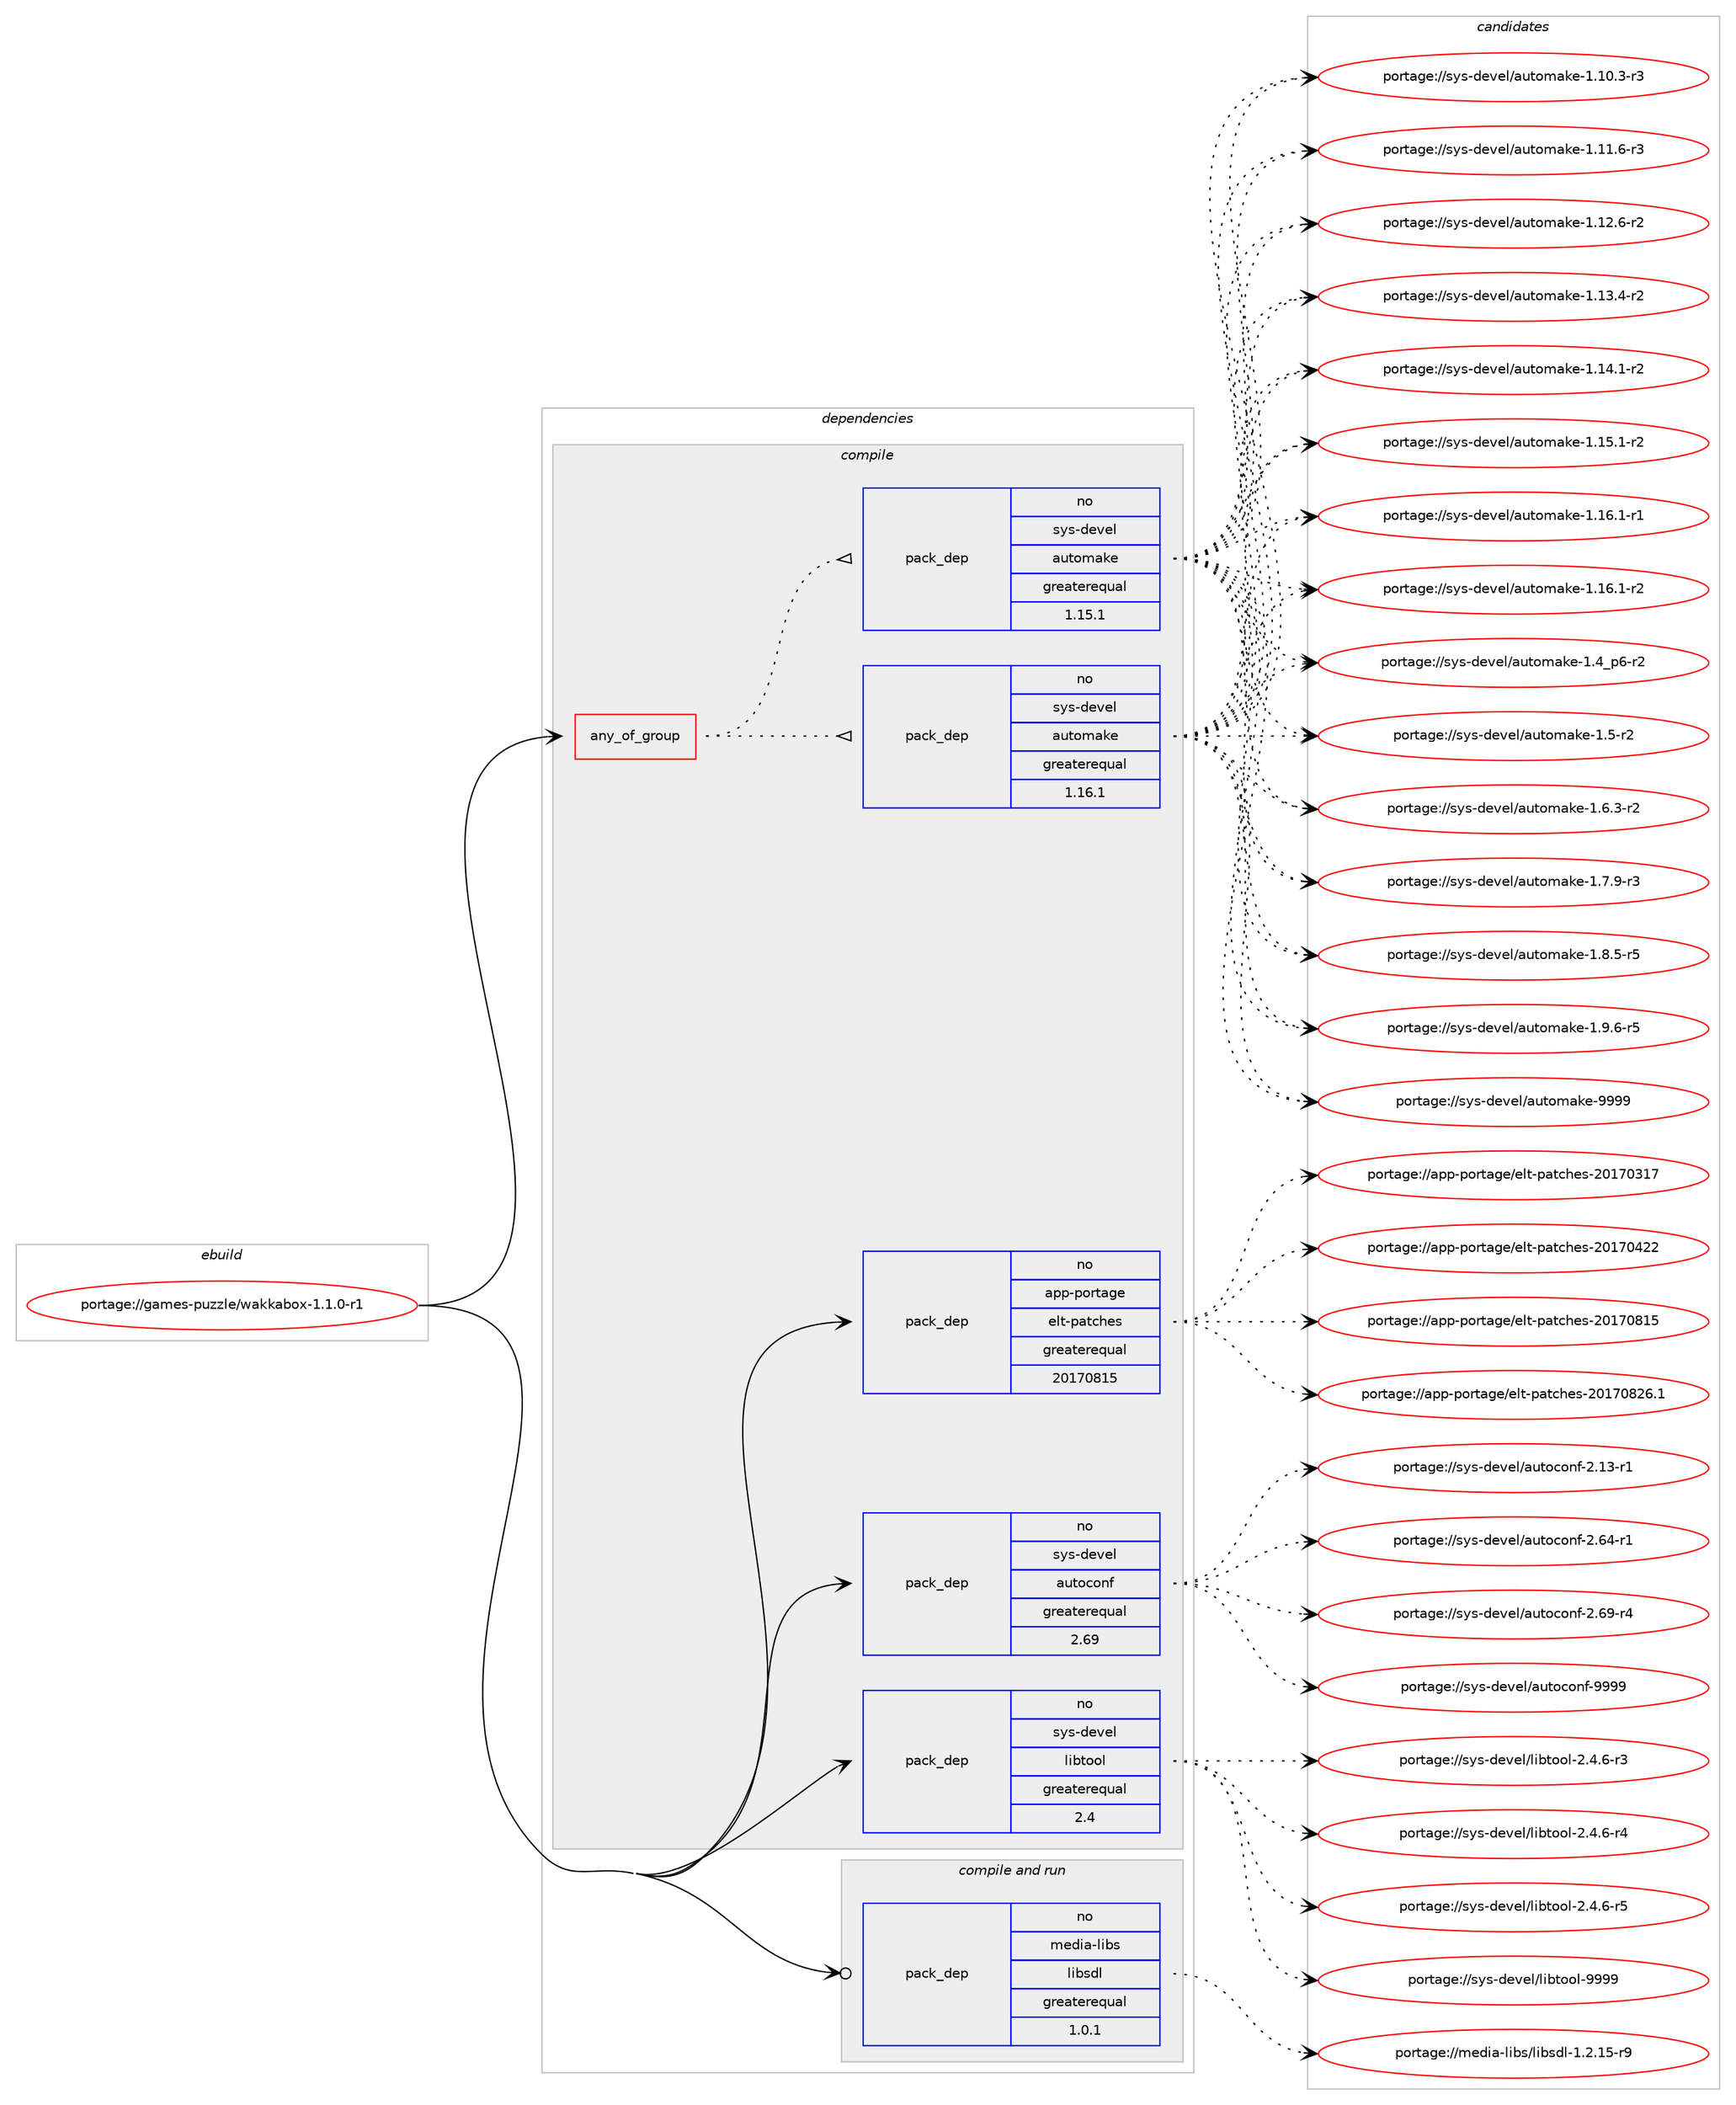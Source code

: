 digraph prolog {

# *************
# Graph options
# *************

newrank=true;
concentrate=true;
compound=true;
graph [rankdir=LR,fontname=Helvetica,fontsize=10,ranksep=1.5];#, ranksep=2.5, nodesep=0.2];
edge  [arrowhead=vee];
node  [fontname=Helvetica,fontsize=10];

# **********
# The ebuild
# **********

subgraph cluster_leftcol {
color=gray;
rank=same;
label=<<i>ebuild</i>>;
id [label="portage://games-puzzle/wakkabox-1.1.0-r1", color=red, width=4, href="../games-puzzle/wakkabox-1.1.0-r1.svg"];
}

# ****************
# The dependencies
# ****************

subgraph cluster_midcol {
color=gray;
label=<<i>dependencies</i>>;
subgraph cluster_compile {
fillcolor="#eeeeee";
style=filled;
label=<<i>compile</i>>;
subgraph any3936 {
dependency275107 [label=<<TABLE BORDER="0" CELLBORDER="1" CELLSPACING="0" CELLPADDING="4"><TR><TD CELLPADDING="10">any_of_group</TD></TR></TABLE>>, shape=none, color=red];subgraph pack197572 {
dependency275108 [label=<<TABLE BORDER="0" CELLBORDER="1" CELLSPACING="0" CELLPADDING="4" WIDTH="220"><TR><TD ROWSPAN="6" CELLPADDING="30">pack_dep</TD></TR><TR><TD WIDTH="110">no</TD></TR><TR><TD>sys-devel</TD></TR><TR><TD>automake</TD></TR><TR><TD>greaterequal</TD></TR><TR><TD>1.16.1</TD></TR></TABLE>>, shape=none, color=blue];
}
dependency275107:e -> dependency275108:w [weight=20,style="dotted",arrowhead="oinv"];
subgraph pack197573 {
dependency275109 [label=<<TABLE BORDER="0" CELLBORDER="1" CELLSPACING="0" CELLPADDING="4" WIDTH="220"><TR><TD ROWSPAN="6" CELLPADDING="30">pack_dep</TD></TR><TR><TD WIDTH="110">no</TD></TR><TR><TD>sys-devel</TD></TR><TR><TD>automake</TD></TR><TR><TD>greaterequal</TD></TR><TR><TD>1.15.1</TD></TR></TABLE>>, shape=none, color=blue];
}
dependency275107:e -> dependency275109:w [weight=20,style="dotted",arrowhead="oinv"];
}
id:e -> dependency275107:w [weight=20,style="solid",arrowhead="vee"];
subgraph pack197574 {
dependency275110 [label=<<TABLE BORDER="0" CELLBORDER="1" CELLSPACING="0" CELLPADDING="4" WIDTH="220"><TR><TD ROWSPAN="6" CELLPADDING="30">pack_dep</TD></TR><TR><TD WIDTH="110">no</TD></TR><TR><TD>app-portage</TD></TR><TR><TD>elt-patches</TD></TR><TR><TD>greaterequal</TD></TR><TR><TD>20170815</TD></TR></TABLE>>, shape=none, color=blue];
}
id:e -> dependency275110:w [weight=20,style="solid",arrowhead="vee"];
subgraph pack197575 {
dependency275111 [label=<<TABLE BORDER="0" CELLBORDER="1" CELLSPACING="0" CELLPADDING="4" WIDTH="220"><TR><TD ROWSPAN="6" CELLPADDING="30">pack_dep</TD></TR><TR><TD WIDTH="110">no</TD></TR><TR><TD>sys-devel</TD></TR><TR><TD>autoconf</TD></TR><TR><TD>greaterequal</TD></TR><TR><TD>2.69</TD></TR></TABLE>>, shape=none, color=blue];
}
id:e -> dependency275111:w [weight=20,style="solid",arrowhead="vee"];
subgraph pack197576 {
dependency275112 [label=<<TABLE BORDER="0" CELLBORDER="1" CELLSPACING="0" CELLPADDING="4" WIDTH="220"><TR><TD ROWSPAN="6" CELLPADDING="30">pack_dep</TD></TR><TR><TD WIDTH="110">no</TD></TR><TR><TD>sys-devel</TD></TR><TR><TD>libtool</TD></TR><TR><TD>greaterequal</TD></TR><TR><TD>2.4</TD></TR></TABLE>>, shape=none, color=blue];
}
id:e -> dependency275112:w [weight=20,style="solid",arrowhead="vee"];
}
subgraph cluster_compileandrun {
fillcolor="#eeeeee";
style=filled;
label=<<i>compile and run</i>>;
subgraph pack197577 {
dependency275113 [label=<<TABLE BORDER="0" CELLBORDER="1" CELLSPACING="0" CELLPADDING="4" WIDTH="220"><TR><TD ROWSPAN="6" CELLPADDING="30">pack_dep</TD></TR><TR><TD WIDTH="110">no</TD></TR><TR><TD>media-libs</TD></TR><TR><TD>libsdl</TD></TR><TR><TD>greaterequal</TD></TR><TR><TD>1.0.1</TD></TR></TABLE>>, shape=none, color=blue];
}
id:e -> dependency275113:w [weight=20,style="solid",arrowhead="odotvee"];
}
subgraph cluster_run {
fillcolor="#eeeeee";
style=filled;
label=<<i>run</i>>;
}
}

# **************
# The candidates
# **************

subgraph cluster_choices {
rank=same;
color=gray;
label=<<i>candidates</i>>;

subgraph choice197572 {
color=black;
nodesep=1;
choiceportage11512111545100101118101108479711711611110997107101454946494846514511451 [label="portage://sys-devel/automake-1.10.3-r3", color=red, width=4,href="../sys-devel/automake-1.10.3-r3.svg"];
choiceportage11512111545100101118101108479711711611110997107101454946494946544511451 [label="portage://sys-devel/automake-1.11.6-r3", color=red, width=4,href="../sys-devel/automake-1.11.6-r3.svg"];
choiceportage11512111545100101118101108479711711611110997107101454946495046544511450 [label="portage://sys-devel/automake-1.12.6-r2", color=red, width=4,href="../sys-devel/automake-1.12.6-r2.svg"];
choiceportage11512111545100101118101108479711711611110997107101454946495146524511450 [label="portage://sys-devel/automake-1.13.4-r2", color=red, width=4,href="../sys-devel/automake-1.13.4-r2.svg"];
choiceportage11512111545100101118101108479711711611110997107101454946495246494511450 [label="portage://sys-devel/automake-1.14.1-r2", color=red, width=4,href="../sys-devel/automake-1.14.1-r2.svg"];
choiceportage11512111545100101118101108479711711611110997107101454946495346494511450 [label="portage://sys-devel/automake-1.15.1-r2", color=red, width=4,href="../sys-devel/automake-1.15.1-r2.svg"];
choiceportage11512111545100101118101108479711711611110997107101454946495446494511449 [label="portage://sys-devel/automake-1.16.1-r1", color=red, width=4,href="../sys-devel/automake-1.16.1-r1.svg"];
choiceportage11512111545100101118101108479711711611110997107101454946495446494511450 [label="portage://sys-devel/automake-1.16.1-r2", color=red, width=4,href="../sys-devel/automake-1.16.1-r2.svg"];
choiceportage115121115451001011181011084797117116111109971071014549465295112544511450 [label="portage://sys-devel/automake-1.4_p6-r2", color=red, width=4,href="../sys-devel/automake-1.4_p6-r2.svg"];
choiceportage11512111545100101118101108479711711611110997107101454946534511450 [label="portage://sys-devel/automake-1.5-r2", color=red, width=4,href="../sys-devel/automake-1.5-r2.svg"];
choiceportage115121115451001011181011084797117116111109971071014549465446514511450 [label="portage://sys-devel/automake-1.6.3-r2", color=red, width=4,href="../sys-devel/automake-1.6.3-r2.svg"];
choiceportage115121115451001011181011084797117116111109971071014549465546574511451 [label="portage://sys-devel/automake-1.7.9-r3", color=red, width=4,href="../sys-devel/automake-1.7.9-r3.svg"];
choiceportage115121115451001011181011084797117116111109971071014549465646534511453 [label="portage://sys-devel/automake-1.8.5-r5", color=red, width=4,href="../sys-devel/automake-1.8.5-r5.svg"];
choiceportage115121115451001011181011084797117116111109971071014549465746544511453 [label="portage://sys-devel/automake-1.9.6-r5", color=red, width=4,href="../sys-devel/automake-1.9.6-r5.svg"];
choiceportage115121115451001011181011084797117116111109971071014557575757 [label="portage://sys-devel/automake-9999", color=red, width=4,href="../sys-devel/automake-9999.svg"];
dependency275108:e -> choiceportage11512111545100101118101108479711711611110997107101454946494846514511451:w [style=dotted,weight="100"];
dependency275108:e -> choiceportage11512111545100101118101108479711711611110997107101454946494946544511451:w [style=dotted,weight="100"];
dependency275108:e -> choiceportage11512111545100101118101108479711711611110997107101454946495046544511450:w [style=dotted,weight="100"];
dependency275108:e -> choiceportage11512111545100101118101108479711711611110997107101454946495146524511450:w [style=dotted,weight="100"];
dependency275108:e -> choiceportage11512111545100101118101108479711711611110997107101454946495246494511450:w [style=dotted,weight="100"];
dependency275108:e -> choiceportage11512111545100101118101108479711711611110997107101454946495346494511450:w [style=dotted,weight="100"];
dependency275108:e -> choiceportage11512111545100101118101108479711711611110997107101454946495446494511449:w [style=dotted,weight="100"];
dependency275108:e -> choiceportage11512111545100101118101108479711711611110997107101454946495446494511450:w [style=dotted,weight="100"];
dependency275108:e -> choiceportage115121115451001011181011084797117116111109971071014549465295112544511450:w [style=dotted,weight="100"];
dependency275108:e -> choiceportage11512111545100101118101108479711711611110997107101454946534511450:w [style=dotted,weight="100"];
dependency275108:e -> choiceportage115121115451001011181011084797117116111109971071014549465446514511450:w [style=dotted,weight="100"];
dependency275108:e -> choiceportage115121115451001011181011084797117116111109971071014549465546574511451:w [style=dotted,weight="100"];
dependency275108:e -> choiceportage115121115451001011181011084797117116111109971071014549465646534511453:w [style=dotted,weight="100"];
dependency275108:e -> choiceportage115121115451001011181011084797117116111109971071014549465746544511453:w [style=dotted,weight="100"];
dependency275108:e -> choiceportage115121115451001011181011084797117116111109971071014557575757:w [style=dotted,weight="100"];
}
subgraph choice197573 {
color=black;
nodesep=1;
choiceportage11512111545100101118101108479711711611110997107101454946494846514511451 [label="portage://sys-devel/automake-1.10.3-r3", color=red, width=4,href="../sys-devel/automake-1.10.3-r3.svg"];
choiceportage11512111545100101118101108479711711611110997107101454946494946544511451 [label="portage://sys-devel/automake-1.11.6-r3", color=red, width=4,href="../sys-devel/automake-1.11.6-r3.svg"];
choiceportage11512111545100101118101108479711711611110997107101454946495046544511450 [label="portage://sys-devel/automake-1.12.6-r2", color=red, width=4,href="../sys-devel/automake-1.12.6-r2.svg"];
choiceportage11512111545100101118101108479711711611110997107101454946495146524511450 [label="portage://sys-devel/automake-1.13.4-r2", color=red, width=4,href="../sys-devel/automake-1.13.4-r2.svg"];
choiceportage11512111545100101118101108479711711611110997107101454946495246494511450 [label="portage://sys-devel/automake-1.14.1-r2", color=red, width=4,href="../sys-devel/automake-1.14.1-r2.svg"];
choiceportage11512111545100101118101108479711711611110997107101454946495346494511450 [label="portage://sys-devel/automake-1.15.1-r2", color=red, width=4,href="../sys-devel/automake-1.15.1-r2.svg"];
choiceportage11512111545100101118101108479711711611110997107101454946495446494511449 [label="portage://sys-devel/automake-1.16.1-r1", color=red, width=4,href="../sys-devel/automake-1.16.1-r1.svg"];
choiceportage11512111545100101118101108479711711611110997107101454946495446494511450 [label="portage://sys-devel/automake-1.16.1-r2", color=red, width=4,href="../sys-devel/automake-1.16.1-r2.svg"];
choiceportage115121115451001011181011084797117116111109971071014549465295112544511450 [label="portage://sys-devel/automake-1.4_p6-r2", color=red, width=4,href="../sys-devel/automake-1.4_p6-r2.svg"];
choiceportage11512111545100101118101108479711711611110997107101454946534511450 [label="portage://sys-devel/automake-1.5-r2", color=red, width=4,href="../sys-devel/automake-1.5-r2.svg"];
choiceportage115121115451001011181011084797117116111109971071014549465446514511450 [label="portage://sys-devel/automake-1.6.3-r2", color=red, width=4,href="../sys-devel/automake-1.6.3-r2.svg"];
choiceportage115121115451001011181011084797117116111109971071014549465546574511451 [label="portage://sys-devel/automake-1.7.9-r3", color=red, width=4,href="../sys-devel/automake-1.7.9-r3.svg"];
choiceportage115121115451001011181011084797117116111109971071014549465646534511453 [label="portage://sys-devel/automake-1.8.5-r5", color=red, width=4,href="../sys-devel/automake-1.8.5-r5.svg"];
choiceportage115121115451001011181011084797117116111109971071014549465746544511453 [label="portage://sys-devel/automake-1.9.6-r5", color=red, width=4,href="../sys-devel/automake-1.9.6-r5.svg"];
choiceportage115121115451001011181011084797117116111109971071014557575757 [label="portage://sys-devel/automake-9999", color=red, width=4,href="../sys-devel/automake-9999.svg"];
dependency275109:e -> choiceportage11512111545100101118101108479711711611110997107101454946494846514511451:w [style=dotted,weight="100"];
dependency275109:e -> choiceportage11512111545100101118101108479711711611110997107101454946494946544511451:w [style=dotted,weight="100"];
dependency275109:e -> choiceportage11512111545100101118101108479711711611110997107101454946495046544511450:w [style=dotted,weight="100"];
dependency275109:e -> choiceportage11512111545100101118101108479711711611110997107101454946495146524511450:w [style=dotted,weight="100"];
dependency275109:e -> choiceportage11512111545100101118101108479711711611110997107101454946495246494511450:w [style=dotted,weight="100"];
dependency275109:e -> choiceportage11512111545100101118101108479711711611110997107101454946495346494511450:w [style=dotted,weight="100"];
dependency275109:e -> choiceportage11512111545100101118101108479711711611110997107101454946495446494511449:w [style=dotted,weight="100"];
dependency275109:e -> choiceportage11512111545100101118101108479711711611110997107101454946495446494511450:w [style=dotted,weight="100"];
dependency275109:e -> choiceportage115121115451001011181011084797117116111109971071014549465295112544511450:w [style=dotted,weight="100"];
dependency275109:e -> choiceportage11512111545100101118101108479711711611110997107101454946534511450:w [style=dotted,weight="100"];
dependency275109:e -> choiceportage115121115451001011181011084797117116111109971071014549465446514511450:w [style=dotted,weight="100"];
dependency275109:e -> choiceportage115121115451001011181011084797117116111109971071014549465546574511451:w [style=dotted,weight="100"];
dependency275109:e -> choiceportage115121115451001011181011084797117116111109971071014549465646534511453:w [style=dotted,weight="100"];
dependency275109:e -> choiceportage115121115451001011181011084797117116111109971071014549465746544511453:w [style=dotted,weight="100"];
dependency275109:e -> choiceportage115121115451001011181011084797117116111109971071014557575757:w [style=dotted,weight="100"];
}
subgraph choice197574 {
color=black;
nodesep=1;
choiceportage97112112451121111141169710310147101108116451129711699104101115455048495548514955 [label="portage://app-portage/elt-patches-20170317", color=red, width=4,href="../app-portage/elt-patches-20170317.svg"];
choiceportage97112112451121111141169710310147101108116451129711699104101115455048495548525050 [label="portage://app-portage/elt-patches-20170422", color=red, width=4,href="../app-portage/elt-patches-20170422.svg"];
choiceportage97112112451121111141169710310147101108116451129711699104101115455048495548564953 [label="portage://app-portage/elt-patches-20170815", color=red, width=4,href="../app-portage/elt-patches-20170815.svg"];
choiceportage971121124511211111411697103101471011081164511297116991041011154550484955485650544649 [label="portage://app-portage/elt-patches-20170826.1", color=red, width=4,href="../app-portage/elt-patches-20170826.1.svg"];
dependency275110:e -> choiceportage97112112451121111141169710310147101108116451129711699104101115455048495548514955:w [style=dotted,weight="100"];
dependency275110:e -> choiceportage97112112451121111141169710310147101108116451129711699104101115455048495548525050:w [style=dotted,weight="100"];
dependency275110:e -> choiceportage97112112451121111141169710310147101108116451129711699104101115455048495548564953:w [style=dotted,weight="100"];
dependency275110:e -> choiceportage971121124511211111411697103101471011081164511297116991041011154550484955485650544649:w [style=dotted,weight="100"];
}
subgraph choice197575 {
color=black;
nodesep=1;
choiceportage1151211154510010111810110847971171161119911111010245504649514511449 [label="portage://sys-devel/autoconf-2.13-r1", color=red, width=4,href="../sys-devel/autoconf-2.13-r1.svg"];
choiceportage1151211154510010111810110847971171161119911111010245504654524511449 [label="portage://sys-devel/autoconf-2.64-r1", color=red, width=4,href="../sys-devel/autoconf-2.64-r1.svg"];
choiceportage1151211154510010111810110847971171161119911111010245504654574511452 [label="portage://sys-devel/autoconf-2.69-r4", color=red, width=4,href="../sys-devel/autoconf-2.69-r4.svg"];
choiceportage115121115451001011181011084797117116111991111101024557575757 [label="portage://sys-devel/autoconf-9999", color=red, width=4,href="../sys-devel/autoconf-9999.svg"];
dependency275111:e -> choiceportage1151211154510010111810110847971171161119911111010245504649514511449:w [style=dotted,weight="100"];
dependency275111:e -> choiceportage1151211154510010111810110847971171161119911111010245504654524511449:w [style=dotted,weight="100"];
dependency275111:e -> choiceportage1151211154510010111810110847971171161119911111010245504654574511452:w [style=dotted,weight="100"];
dependency275111:e -> choiceportage115121115451001011181011084797117116111991111101024557575757:w [style=dotted,weight="100"];
}
subgraph choice197576 {
color=black;
nodesep=1;
choiceportage1151211154510010111810110847108105981161111111084550465246544511451 [label="portage://sys-devel/libtool-2.4.6-r3", color=red, width=4,href="../sys-devel/libtool-2.4.6-r3.svg"];
choiceportage1151211154510010111810110847108105981161111111084550465246544511452 [label="portage://sys-devel/libtool-2.4.6-r4", color=red, width=4,href="../sys-devel/libtool-2.4.6-r4.svg"];
choiceportage1151211154510010111810110847108105981161111111084550465246544511453 [label="portage://sys-devel/libtool-2.4.6-r5", color=red, width=4,href="../sys-devel/libtool-2.4.6-r5.svg"];
choiceportage1151211154510010111810110847108105981161111111084557575757 [label="portage://sys-devel/libtool-9999", color=red, width=4,href="../sys-devel/libtool-9999.svg"];
dependency275112:e -> choiceportage1151211154510010111810110847108105981161111111084550465246544511451:w [style=dotted,weight="100"];
dependency275112:e -> choiceportage1151211154510010111810110847108105981161111111084550465246544511452:w [style=dotted,weight="100"];
dependency275112:e -> choiceportage1151211154510010111810110847108105981161111111084550465246544511453:w [style=dotted,weight="100"];
dependency275112:e -> choiceportage1151211154510010111810110847108105981161111111084557575757:w [style=dotted,weight="100"];
}
subgraph choice197577 {
color=black;
nodesep=1;
choiceportage1091011001059745108105981154710810598115100108454946504649534511457 [label="portage://media-libs/libsdl-1.2.15-r9", color=red, width=4,href="../media-libs/libsdl-1.2.15-r9.svg"];
dependency275113:e -> choiceportage1091011001059745108105981154710810598115100108454946504649534511457:w [style=dotted,weight="100"];
}
}

}
